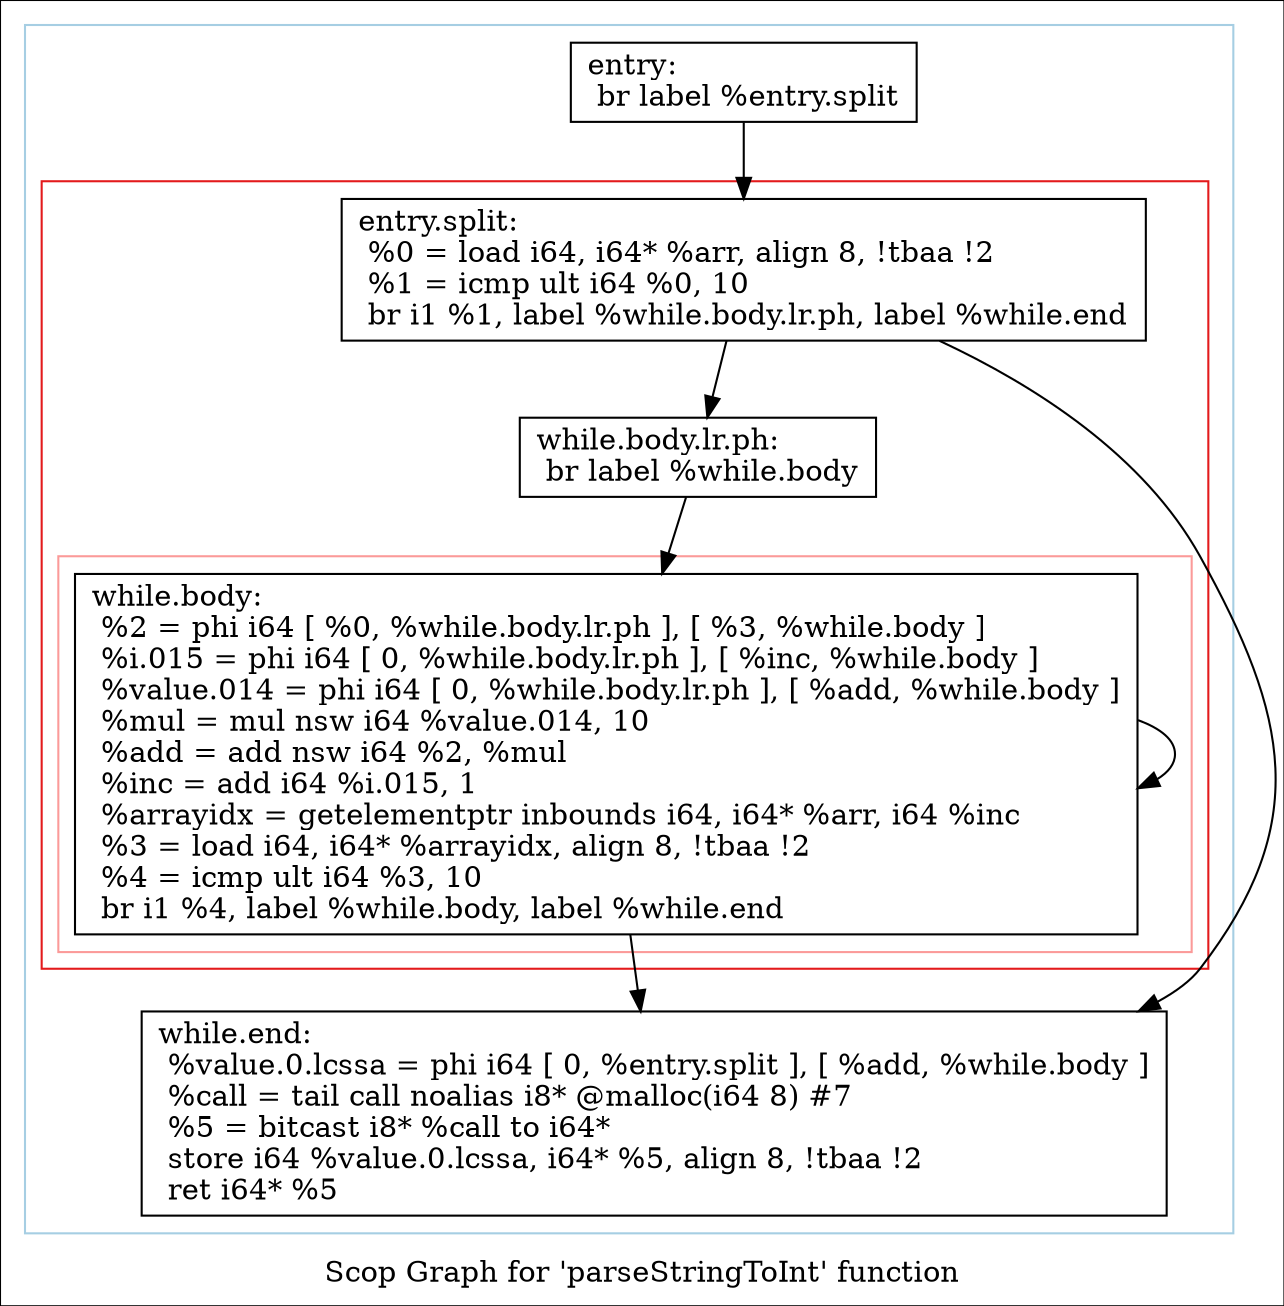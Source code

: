 digraph "Scop Graph for 'parseStringToInt' function" {
	label="Scop Graph for 'parseStringToInt' function";

	Node0xd031da0 [shape=record,label="{entry:\l  br label %entry.split\l}"];
	Node0xd031da0 -> Node0xd031dc0;
	Node0xd031dc0 [shape=record,label="{entry.split:                                      \l  %0 = load i64, i64* %arr, align 8, !tbaa !2\l  %1 = icmp ult i64 %0, 10\l  br i1 %1, label %while.body.lr.ph, label %while.end\l}"];
	Node0xd031dc0 -> Node0xd070da0;
	Node0xd031dc0 -> Node0xd070dc0;
	Node0xd070da0 [shape=record,label="{while.body.lr.ph:                                 \l  br label %while.body\l}"];
	Node0xd070da0 -> Node0xd02c750;
	Node0xd02c750 [shape=record,label="{while.body:                                       \l  %2 = phi i64 [ %0, %while.body.lr.ph ], [ %3, %while.body ]\l  %i.015 = phi i64 [ 0, %while.body.lr.ph ], [ %inc, %while.body ]\l  %value.014 = phi i64 [ 0, %while.body.lr.ph ], [ %add, %while.body ]\l  %mul = mul nsw i64 %value.014, 10\l  %add = add nsw i64 %2, %mul\l  %inc = add i64 %i.015, 1\l  %arrayidx = getelementptr inbounds i64, i64* %arr, i64 %inc\l  %3 = load i64, i64* %arrayidx, align 8, !tbaa !2\l  %4 = icmp ult i64 %3, 10\l  br i1 %4, label %while.body, label %while.end\l}"];
	Node0xd02c750 -> Node0xd02c750[constraint=false];
	Node0xd02c750 -> Node0xd070dc0;
	Node0xd070dc0 [shape=record,label="{while.end:                                        \l  %value.0.lcssa = phi i64 [ 0, %entry.split ], [ %add, %while.body ]\l  %call = tail call noalias i8* @malloc(i64 8) #7\l  %5 = bitcast i8* %call to i64*\l  store i64 %value.0.lcssa, i64* %5, align 8, !tbaa !2\l  ret i64* %5\l}"];
	colorscheme = "paired12"
        subgraph cluster_0xd03f650 {
          label = "";
          style = solid;
          color = 1
          subgraph cluster_0xd177100 {
            label = "";
            style = solid;
            color = 6
            subgraph cluster_0xd177000 {
              label = "";
              style = solid;
              color = 5
              Node0xd02c750;
            }
            Node0xd031dc0;
            Node0xd070da0;
          }
          Node0xd031da0;
          Node0xd070dc0;
        }
}
